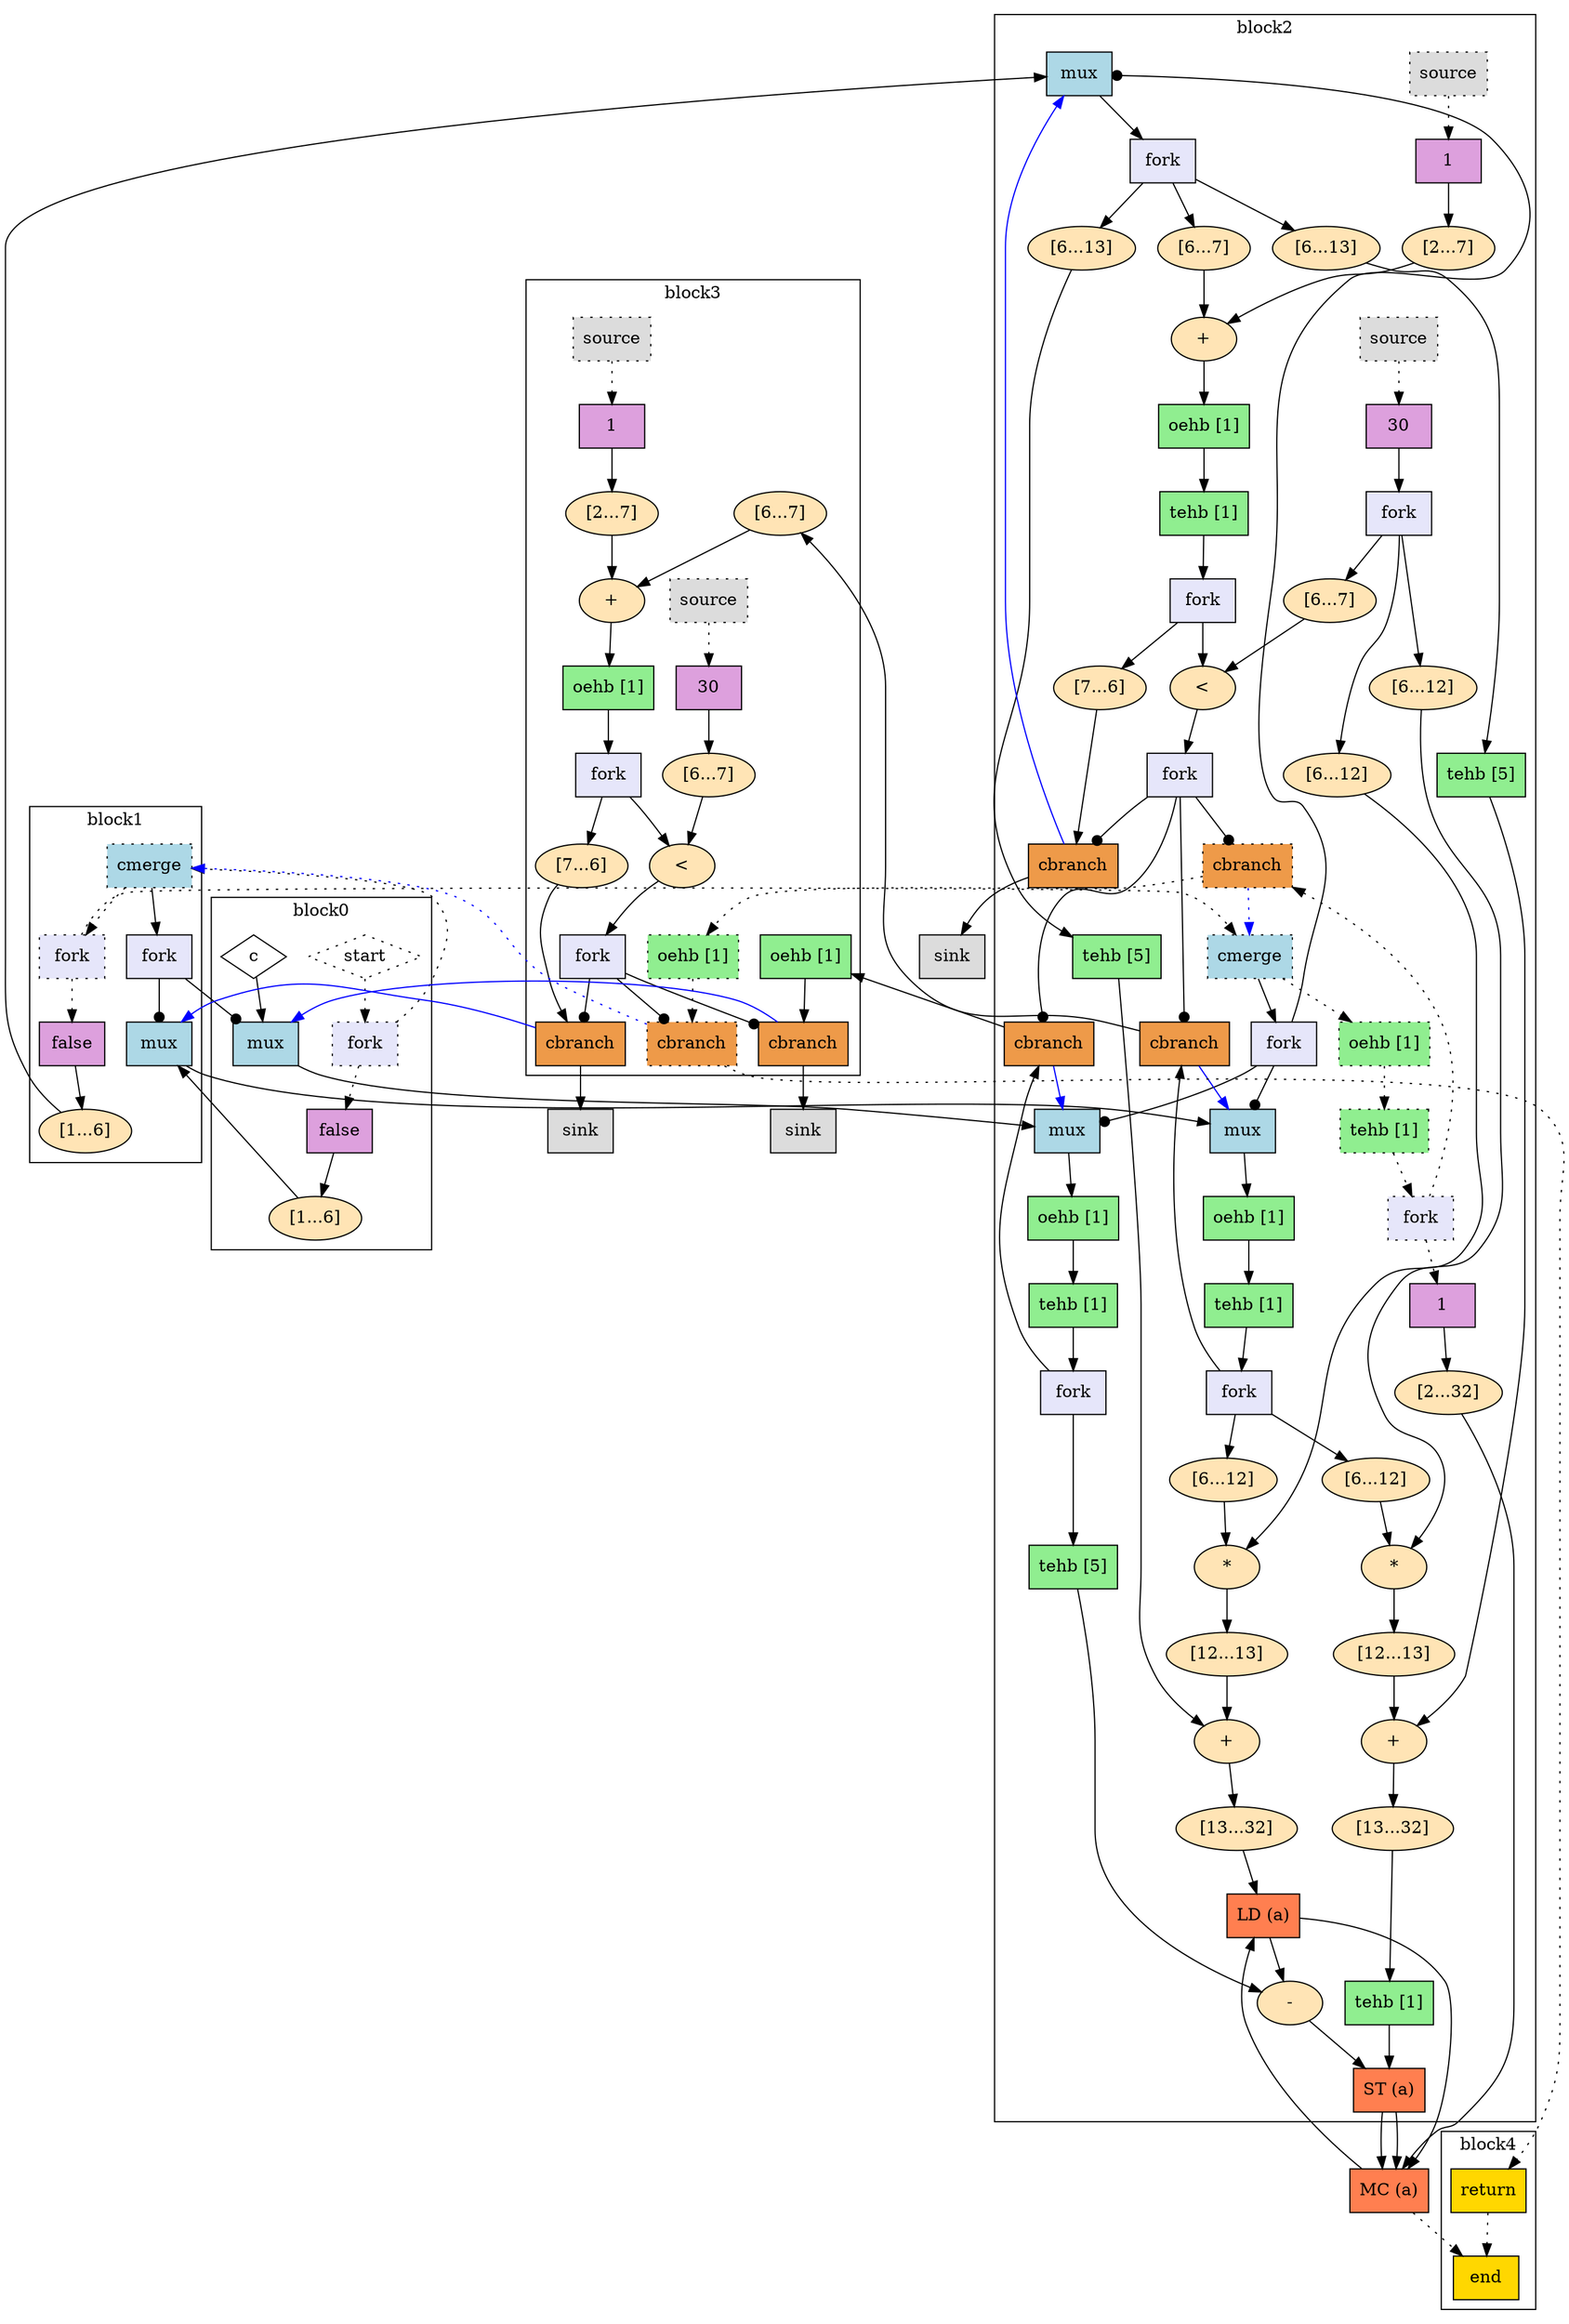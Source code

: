 Digraph G {
  splines=spline;
  compound=true; // Allow edges between clusters
  // Units/Channels in BB 0
  subgraph "cluster0" {
    label="block0"
    // Units from function arguments
    "c" [mlir_op="handshake.func", shape=diamond, label="c", style="solid", ]
    "start" [mlir_op="handshake.func", shape=diamond, label="start", style="dotted", ]
    // Units in BB 0
    "fork0" [mlir_op="handshake.fork", label="fork", fillcolor=lavender, shape="box", style="filled, dotted", ]
    "constant0" [mlir_op="handshake.constant", label="false", fillcolor=plum, shape="box", style="filled", ]
    "extsi7" [mlir_op="arith.extsi", label="[1...6]", fillcolor=moccasin, shape="oval", style="filled", ]
    // Channels from function arguments
    "c" -> "mux1" [style="solid", dir="both", arrowtail="none", arrowhead="normal", ]
    "start" -> "fork0" [style="dotted", dir="both", arrowtail="none", arrowhead="normal", ]
    // Channels in BB 0
    "fork0" -> "constant0" [style="dotted", dir="both", arrowtail="none", arrowhead="normal", ]
    "constant0" -> "extsi7" [style="solid", dir="both", arrowtail="none", arrowhead="normal", ]
  }
  // Units/Channels in BB 1
  subgraph "cluster1" {
    label="block1"
    // Units in BB 1
    "mux5" [mlir_op="handshake.mux", label="mux", fillcolor=lightblue, shape="box", style="filled", ]
    "mux1" [mlir_op="handshake.mux", label="mux", fillcolor=lightblue, shape="box", style="filled", ]
    "control_merge4" [mlir_op="handshake.control_merge", label="cmerge", fillcolor=lightblue, shape="box", style="filled, dotted", ]
    "fork1" [mlir_op="handshake.fork", label="fork", fillcolor=lavender, shape="box", style="filled", ]
    "fork2" [mlir_op="handshake.fork", label="fork", fillcolor=lavender, shape="box", style="filled, dotted", ]
    "constant1" [mlir_op="handshake.constant", label="false", fillcolor=plum, shape="box", style="filled", ]
    "extsi8" [mlir_op="arith.extsi", label="[1...6]", fillcolor=moccasin, shape="oval", style="filled", ]
    // Channels in BB 1
    "control_merge4" -> "fork2" [style="dotted", dir="both", arrowtail="none", arrowhead="normal", ]
    "control_merge4" -> "fork1" [style="solid", dir="both", arrowtail="none", arrowhead="normal", ]
    "fork1" -> "mux5" [style="solid", dir="both", arrowtail="none", arrowhead="dot", ]
    "fork1" -> "mux1" [style="solid", dir="both", arrowtail="none", arrowhead="dot", ]
    "fork2" -> "constant1" [style="dotted", dir="both", arrowtail="none", arrowhead="normal", ]
    "constant1" -> "extsi8" [style="solid", dir="both", arrowtail="none", arrowhead="normal", ]
  }
  // Units/Channels in BB 2
  subgraph "cluster2" {
    label="block2"
    // Units in BB 2
    "mux6" [mlir_op="handshake.mux", label="mux", fillcolor=lightblue, shape="box", style="filled", ]
    "fork3" [mlir_op="handshake.fork", label="fork", fillcolor=lavender, shape="box", style="filled", ]
    "extsi9" [mlir_op="arith.extsi", label="[6...13]", fillcolor=moccasin, shape="oval", style="filled", ]
    "extsi10" [mlir_op="arith.extsi", label="[6...13]", fillcolor=moccasin, shape="oval", style="filled", ]
    "extsi11" [mlir_op="arith.extsi", label="[6...7]", fillcolor=moccasin, shape="oval", style="filled", ]
    "mux3" [mlir_op="handshake.mux", label="mux", fillcolor=lightblue, shape="box", style="filled", ]
    "oehb0" [mlir_op="handshake.oehb", label="oehb [1]", fillcolor=lightgreen, shape="box", style="filled", ]
    "tehb2" [mlir_op="handshake.tehb", label="tehb [1]", fillcolor=lightgreen, shape="box", style="filled", ]
    "fork4" [mlir_op="handshake.fork", label="fork", fillcolor=lavender, shape="box", style="filled", ]
    "mux7" [mlir_op="handshake.mux", label="mux", fillcolor=lightblue, shape="box", style="filled", ]
    "oehb1" [mlir_op="handshake.oehb", label="oehb [1]", fillcolor=lightgreen, shape="box", style="filled", ]
    "tehb4" [mlir_op="handshake.tehb", label="tehb [1]", fillcolor=lightgreen, shape="box", style="filled", ]
    "fork5" [mlir_op="handshake.fork", label="fork", fillcolor=lavender, shape="box", style="filled", ]
    "extsi12" [mlir_op="arith.extsi", label="[6...12]", fillcolor=moccasin, shape="oval", style="filled", ]
    "extsi13" [mlir_op="arith.extsi", label="[6...12]", fillcolor=moccasin, shape="oval", style="filled", ]
    "control_merge5" [mlir_op="handshake.control_merge", label="cmerge", fillcolor=lightblue, shape="box", style="filled, dotted", ]
    "fork6" [mlir_op="handshake.fork", label="fork", fillcolor=lavender, shape="box", style="filled", ]
    "oehb2" [mlir_op="handshake.oehb", label="oehb [1]", fillcolor=lightgreen, shape="box", style="filled, dotted", ]
    "tehb5" [mlir_op="handshake.tehb", label="tehb [1]", fillcolor=lightgreen, shape="box", style="filled, dotted", ]
    "fork7" [mlir_op="handshake.fork", label="fork", fillcolor=lavender, shape="box", style="filled, dotted", ]
    "constant2" [mlir_op="handshake.constant", label="1", fillcolor=plum, shape="box", style="filled", ]
    "extsi2" [mlir_op="arith.extsi", label="[2...32]", fillcolor=moccasin, shape="oval", style="filled", ]
    "source0" [mlir_op="handshake.source", label="source", fillcolor=gainsboro, shape="box", style="filled, dotted", ]
    "constant8" [mlir_op="handshake.constant", label="30", fillcolor=plum, shape="box", style="filled", ]
    "fork8" [mlir_op="handshake.fork", label="fork", fillcolor=lavender, shape="box", style="filled", ]
    "extsi14" [mlir_op="arith.extsi", label="[6...12]", fillcolor=moccasin, shape="oval", style="filled", ]
    "extsi15" [mlir_op="arith.extsi", label="[6...12]", fillcolor=moccasin, shape="oval", style="filled", ]
    "extsi16" [mlir_op="arith.extsi", label="[6...7]", fillcolor=moccasin, shape="oval", style="filled", ]
    "source1" [mlir_op="handshake.source", label="source", fillcolor=gainsboro, shape="box", style="filled, dotted", ]
    "constant9" [mlir_op="handshake.constant", label="1", fillcolor=plum, shape="box", style="filled", ]
    "extsi17" [mlir_op="arith.extsi", label="[2...7]", fillcolor=moccasin, shape="oval", style="filled", ]
    "muli2" [mlir_op="arith.muli", label="*", fillcolor=moccasin, shape="oval", style="filled", ]
    "extsi18" [mlir_op="arith.extsi", label="[12...13]", fillcolor=moccasin, shape="oval", style="filled", ]
    "tehb1" [mlir_op="handshake.tehb", label="tehb [5]", fillcolor=lightgreen, shape="box", style="filled", ]
    "addi4" [mlir_op="arith.addi", label="+", fillcolor=moccasin, shape="oval", style="filled", ]
    "extsi19" [mlir_op="arith.extsi", label="[13...32]", fillcolor=moccasin, shape="oval", style="filled", ]
    "mc_load0" [mlir_op="handshake.mc_load", label="LD (a)", fillcolor=coral, shape="box", style="filled", ]
    "tehb3" [mlir_op="handshake.tehb", label="tehb [5]", fillcolor=lightgreen, shape="box", style="filled", ]
    "subi0" [mlir_op="arith.subi", label="-", fillcolor=moccasin, shape="oval", style="filled", ]
    "muli3" [mlir_op="arith.muli", label="*", fillcolor=moccasin, shape="oval", style="filled", ]
    "extsi20" [mlir_op="arith.extsi", label="[12...13]", fillcolor=moccasin, shape="oval", style="filled", ]
    "tehb0" [mlir_op="handshake.tehb", label="tehb [5]", fillcolor=lightgreen, shape="box", style="filled", ]
    "addi5" [mlir_op="arith.addi", label="+", fillcolor=moccasin, shape="oval", style="filled", ]
    "extsi21" [mlir_op="arith.extsi", label="[13...32]", fillcolor=moccasin, shape="oval", style="filled", ]
    "tehb6" [mlir_op="handshake.tehb", label="tehb [1]", fillcolor=lightgreen, shape="box", style="filled", ]
    "mc_store0" [mlir_op="handshake.mc_store", label="ST (a)", fillcolor=coral, shape="box", style="filled", ]
    "addi6" [mlir_op="arith.addi", label="+", fillcolor=moccasin, shape="oval", style="filled", ]
    "oehb3" [mlir_op="handshake.oehb", label="oehb [1]", fillcolor=lightgreen, shape="box", style="filled", ]
    "tehb7" [mlir_op="handshake.tehb", label="tehb [1]", fillcolor=lightgreen, shape="box", style="filled", ]
    "fork9" [mlir_op="handshake.fork", label="fork", fillcolor=lavender, shape="box", style="filled", ]
    "trunci0" [mlir_op="arith.trunci", label="[7...6]", fillcolor=moccasin, shape="oval", style="filled", ]
    "cmpi2" [mlir_op="arith.cmpi<", label="<", fillcolor=moccasin, shape="oval", style="filled", ]
    "fork10" [mlir_op="handshake.fork", label="fork", fillcolor=lavender, shape="box", style="filled", ]
    "cond_br0" [mlir_op="handshake.cond_br", label="cbranch", fillcolor=tan2, shape="box", style="filled", ]
    "cond_br3" [mlir_op="handshake.cond_br", label="cbranch", fillcolor=tan2, shape="box", style="filled", ]
    "cond_br1" [mlir_op="handshake.cond_br", label="cbranch", fillcolor=tan2, shape="box", style="filled", ]
    "cond_br5" [mlir_op="handshake.cond_br", label="cbranch", fillcolor=tan2, shape="box", style="filled, dotted", ]
    // Channels in BB 2
    "mux6" -> "fork3" [style="solid", dir="both", arrowtail="none", arrowhead="normal", ]
    "fork3" -> "extsi9" [style="solid", dir="both", arrowtail="none", arrowhead="normal", ]
    "fork3" -> "extsi10" [style="solid", dir="both", arrowtail="none", arrowhead="normal", ]
    "fork3" -> "extsi11" [style="solid", dir="both", arrowtail="none", arrowhead="normal", ]
    "extsi9" -> "tehb0" [style="solid", dir="both", arrowtail="none", arrowhead="normal", ]
    "extsi10" -> "tehb1" [style="solid", dir="both", arrowtail="none", arrowhead="normal", ]
    "extsi11" -> "addi6" [style="solid", dir="both", arrowtail="none", arrowhead="normal", ]
    "mux3" -> "oehb0" [style="solid", dir="both", arrowtail="none", arrowhead="normal", ]
    "oehb0" -> "tehb2" [style="solid", dir="both", arrowtail="none", arrowhead="normal", ]
    "tehb2" -> "fork4" [style="solid", dir="both", arrowtail="none", arrowhead="normal", ]
    "fork4" -> "cond_br3" [style="solid", dir="both", arrowtail="none", arrowhead="normal", ]
    "fork4" -> "tehb3" [style="solid", dir="both", arrowtail="none", arrowhead="normal", ]
    "mux7" -> "oehb1" [style="solid", dir="both", arrowtail="none", arrowhead="normal", ]
    "oehb1" -> "tehb4" [style="solid", dir="both", arrowtail="none", arrowhead="normal", ]
    "tehb4" -> "fork5" [style="solid", dir="both", arrowtail="none", arrowhead="normal", ]
    "fork5" -> "cond_br1" [style="solid", dir="both", arrowtail="none", arrowhead="normal", ]
    "fork5" -> "extsi12" [style="solid", dir="both", arrowtail="none", arrowhead="normal", ]
    "fork5" -> "extsi13" [style="solid", dir="both", arrowtail="none", arrowhead="normal", ]
    "extsi12" -> "muli3" [style="solid", dir="both", arrowtail="none", arrowhead="normal", ]
    "extsi13" -> "muli2" [style="solid", dir="both", arrowtail="none", arrowhead="normal", ]
    "control_merge5" -> "oehb2" [style="dotted", dir="both", arrowtail="none", arrowhead="normal", ]
    "control_merge5" -> "fork6" [style="solid", dir="both", arrowtail="none", arrowhead="normal", ]
    "fork6" -> "mux7" [style="solid", dir="both", arrowtail="none", arrowhead="dot", ]
    "fork6" -> "mux6" [style="solid", dir="both", arrowtail="none", arrowhead="dot", ]
    "fork6" -> "mux3" [style="solid", dir="both", arrowtail="none", arrowhead="dot", ]
    "oehb2" -> "tehb5" [style="dotted", dir="both", arrowtail="none", arrowhead="normal", ]
    "tehb5" -> "fork7" [style="dotted", dir="both", arrowtail="none", arrowhead="normal", ]
    "fork7" -> "cond_br5" [style="dotted", dir="both", arrowtail="none", arrowhead="normal", ]
    "fork7" -> "constant2" [style="dotted", dir="both", arrowtail="none", arrowhead="normal", ]
    "constant2" -> "extsi2" [style="solid", dir="both", arrowtail="none", arrowhead="normal", ]
    "source0" -> "constant8" [style="dotted", dir="both", arrowtail="none", arrowhead="normal", ]
    "constant8" -> "fork8" [style="solid", dir="both", arrowtail="none", arrowhead="normal", ]
    "fork8" -> "extsi14" [style="solid", dir="both", arrowtail="none", arrowhead="normal", ]
    "fork8" -> "extsi15" [style="solid", dir="both", arrowtail="none", arrowhead="normal", ]
    "fork8" -> "extsi16" [style="solid", dir="both", arrowtail="none", arrowhead="normal", ]
    "extsi14" -> "muli3" [style="solid", dir="both", arrowtail="none", arrowhead="normal", ]
    "extsi15" -> "muli2" [style="solid", dir="both", arrowtail="none", arrowhead="normal", ]
    "extsi16" -> "cmpi2" [style="solid", dir="both", arrowtail="none", arrowhead="normal", ]
    "source1" -> "constant9" [style="dotted", dir="both", arrowtail="none", arrowhead="normal", ]
    "constant9" -> "extsi17" [style="solid", dir="both", arrowtail="none", arrowhead="normal", ]
    "extsi17" -> "addi6" [style="solid", dir="both", arrowtail="none", arrowhead="normal", ]
    "muli2" -> "extsi18" [style="solid", dir="both", arrowtail="none", arrowhead="normal", ]
    "extsi18" -> "addi4" [style="solid", dir="both", arrowtail="none", arrowhead="normal", ]
    "tehb1" -> "addi4" [style="solid", dir="both", arrowtail="none", arrowhead="normal", ]
    "addi4" -> "extsi19" [style="solid", dir="both", arrowtail="none", arrowhead="normal", ]
    "extsi19" -> "mc_load0" [style="solid", dir="both", arrowtail="none", arrowhead="normal", ]
    "mc_load0" -> "subi0" [style="solid", dir="both", arrowtail="none", arrowhead="normal", ]
    "tehb3" -> "subi0" [style="solid", dir="both", arrowtail="none", arrowhead="normal", ]
    "subi0" -> "mc_store0" [style="solid", dir="both", arrowtail="none", arrowhead="normal", ]
    "muli3" -> "extsi20" [style="solid", dir="both", arrowtail="none", arrowhead="normal", ]
    "extsi20" -> "addi5" [style="solid", dir="both", arrowtail="none", arrowhead="normal", ]
    "tehb0" -> "addi5" [style="solid", dir="both", arrowtail="none", arrowhead="normal", ]
    "addi5" -> "extsi21" [style="solid", dir="both", arrowtail="none", arrowhead="normal", ]
    "extsi21" -> "tehb6" [style="solid", dir="both", arrowtail="none", arrowhead="normal", ]
    "tehb6" -> "mc_store0" [style="solid", dir="both", arrowtail="none", arrowhead="normal", ]
    "addi6" -> "oehb3" [style="solid", dir="both", arrowtail="none", arrowhead="normal", ]
    "oehb3" -> "tehb7" [style="solid", dir="both", arrowtail="none", arrowhead="normal", ]
    "tehb7" -> "fork9" [style="solid", dir="both", arrowtail="none", arrowhead="normal", ]
    "fork9" -> "trunci0" [style="solid", dir="both", arrowtail="none", arrowhead="normal", ]
    "fork9" -> "cmpi2" [style="solid", dir="both", arrowtail="none", arrowhead="normal", ]
    "trunci0" -> "cond_br0" [style="solid", dir="both", arrowtail="none", arrowhead="normal", ]
    "cmpi2" -> "fork10" [style="solid", dir="both", arrowtail="none", arrowhead="normal", ]
    "fork10" -> "cond_br0" [style="solid", dir="both", arrowtail="none", arrowhead="dot", ]
    "fork10" -> "cond_br1" [style="solid", dir="both", arrowtail="none", arrowhead="dot", ]
    "fork10" -> "cond_br3" [style="solid", dir="both", arrowtail="none", arrowhead="dot", ]
    "fork10" -> "cond_br5" [style="solid", dir="both", arrowtail="none", arrowhead="dot", ]
    "cond_br0" -> "mux6" [style="solid", dir="both", arrowtail="none", arrowhead="normal",  color="blue"]
    "cond_br3" -> "mux3" [style="solid", dir="both", arrowtail="none", arrowhead="normal",  color="blue"]
    "cond_br1" -> "mux7" [style="solid", dir="both", arrowtail="none", arrowhead="normal",  color="blue"]
    "cond_br5" -> "control_merge5" [style="dotted", dir="both", arrowtail="none", arrowhead="normal",  color="blue"]
  }
  // Units/Channels in BB 3
  subgraph "cluster3" {
    label="block3"
    // Units in BB 3
    "extsi22" [mlir_op="arith.extsi", label="[6...7]", fillcolor=moccasin, shape="oval", style="filled", ]
    "oehb4" [mlir_op="handshake.oehb", label="oehb [1]", fillcolor=lightgreen, shape="box", style="filled, dotted", ]
    "source2" [mlir_op="handshake.source", label="source", fillcolor=gainsboro, shape="box", style="filled, dotted", ]
    "constant10" [mlir_op="handshake.constant", label="30", fillcolor=plum, shape="box", style="filled", ]
    "extsi23" [mlir_op="arith.extsi", label="[6...7]", fillcolor=moccasin, shape="oval", style="filled", ]
    "source3" [mlir_op="handshake.source", label="source", fillcolor=gainsboro, shape="box", style="filled, dotted", ]
    "constant11" [mlir_op="handshake.constant", label="1", fillcolor=plum, shape="box", style="filled", ]
    "extsi24" [mlir_op="arith.extsi", label="[2...7]", fillcolor=moccasin, shape="oval", style="filled", ]
    "addi7" [mlir_op="arith.addi", label="+", fillcolor=moccasin, shape="oval", style="filled", ]
    "oehb6" [mlir_op="handshake.oehb", label="oehb [1]", fillcolor=lightgreen, shape="box", style="filled", ]
    "fork11" [mlir_op="handshake.fork", label="fork", fillcolor=lavender, shape="box", style="filled", ]
    "trunci1" [mlir_op="arith.trunci", label="[7...6]", fillcolor=moccasin, shape="oval", style="filled", ]
    "cmpi3" [mlir_op="arith.cmpi<", label="<", fillcolor=moccasin, shape="oval", style="filled", ]
    "fork12" [mlir_op="handshake.fork", label="fork", fillcolor=lavender, shape="box", style="filled", ]
    "cond_br9" [mlir_op="handshake.cond_br", label="cbranch", fillcolor=tan2, shape="box", style="filled", ]
    "oehb5" [mlir_op="handshake.oehb", label="oehb [1]", fillcolor=lightgreen, shape="box", style="filled", ]
    "cond_br7" [mlir_op="handshake.cond_br", label="cbranch", fillcolor=tan2, shape="box", style="filled", ]
    "cond_br8" [mlir_op="handshake.cond_br", label="cbranch", fillcolor=tan2, shape="box", style="filled, dotted", ]
    // Channels in BB 3
    "extsi22" -> "addi7" [style="solid", dir="both", arrowtail="none", arrowhead="normal", ]
    "oehb4" -> "cond_br8" [style="dotted", dir="both", arrowtail="none", arrowhead="normal", ]
    "source2" -> "constant10" [style="dotted", dir="both", arrowtail="none", arrowhead="normal", ]
    "constant10" -> "extsi23" [style="solid", dir="both", arrowtail="none", arrowhead="normal", ]
    "extsi23" -> "cmpi3" [style="solid", dir="both", arrowtail="none", arrowhead="normal", ]
    "source3" -> "constant11" [style="dotted", dir="both", arrowtail="none", arrowhead="normal", ]
    "constant11" -> "extsi24" [style="solid", dir="both", arrowtail="none", arrowhead="normal", ]
    "extsi24" -> "addi7" [style="solid", dir="both", arrowtail="none", arrowhead="normal", ]
    "addi7" -> "oehb6" [style="solid", dir="both", arrowtail="none", arrowhead="normal", ]
    "oehb6" -> "fork11" [style="solid", dir="both", arrowtail="none", arrowhead="normal", ]
    "fork11" -> "trunci1" [style="solid", dir="both", arrowtail="none", arrowhead="normal", ]
    "fork11" -> "cmpi3" [style="solid", dir="both", arrowtail="none", arrowhead="normal", ]
    "trunci1" -> "cond_br9" [style="solid", dir="both", arrowtail="none", arrowhead="normal", ]
    "cmpi3" -> "fork12" [style="solid", dir="both", arrowtail="none", arrowhead="normal", ]
    "fork12" -> "cond_br9" [style="solid", dir="both", arrowtail="none", arrowhead="dot", ]
    "fork12" -> "cond_br7" [style="solid", dir="both", arrowtail="none", arrowhead="dot", ]
    "fork12" -> "cond_br8" [style="solid", dir="both", arrowtail="none", arrowhead="dot", ]
    "oehb5" -> "cond_br7" [style="solid", dir="both", arrowtail="none", arrowhead="normal", ]
  }
  // Units/Channels in BB 4
  subgraph "cluster4" {
    label="block4"
    // Units in BB 4
    "return1" [mlir_op="handshake.return", label="return", fillcolor=gold, shape="box", style="filled", ]
    "end1" [mlir_op="handshake.end", label="end", fillcolor=gold, shape="box", style="filled", ]
    // Channels in BB 4
    "return1" -> "end1" [style="dotted", dir="both", arrowtail="none", arrowhead="normal", ]
  }
  // Units outside of all basic blocks
  "mem_controller0" [mlir_op="handshake.mem_controller", label="MC (a)", fillcolor=coral, shape="box", style="filled", ]
  "sink0" [mlir_op="handshake.sink", label="sink", fillcolor=gainsboro, shape="box", style="filled", ]
  "sink1" [mlir_op="handshake.sink", label="sink", fillcolor=gainsboro, shape="box", style="filled", ]
  "sink2" [mlir_op="handshake.sink", label="sink", fillcolor=gainsboro, shape="box", style="filled", ]
  // Channels outgoing of BB 0
  "fork0" -> "control_merge4" [style="dotted", dir="both", arrowtail="none", arrowhead="normal", ]
  "extsi7" -> "mux5" [style="solid", dir="both", arrowtail="none", arrowhead="normal", ]
  // Channels outgoing of BB 1
  "mux5" -> "mux7" [style="solid", dir="both", arrowtail="none", arrowhead="normal", ]
  "mux1" -> "mux3" [style="solid", dir="both", arrowtail="none", arrowhead="normal", ]
  "fork2" -> "control_merge5" [style="dotted", dir="both", arrowtail="none", arrowhead="normal", ]
  "extsi8" -> "mux6" [style="solid", dir="both", arrowtail="none", arrowhead="normal", ]
  // Channels outgoing of BB 2
  "extsi2" -> "mem_controller0" [style="solid", dir="both", arrowtail="none", arrowhead="normal", ]
  "mc_load0" -> "mem_controller0" [style="solid", dir="both", arrowtail="none", arrowhead="normal", ]
  "mc_store0" -> "mem_controller0" [style="solid", dir="both", arrowtail="none", arrowhead="normal", ]
  "mc_store0" -> "mem_controller0" [style="solid", dir="both", arrowtail="none", arrowhead="normal", ]
  "cond_br0" -> "sink0" [style="solid", dir="both", arrowtail="none", arrowhead="normal", ]
  "cond_br3" -> "oehb5" [style="solid", dir="both", arrowtail="none", arrowhead="normal", ]
  "cond_br1" -> "extsi22" [style="solid", dir="both", arrowtail="none", arrowhead="normal", ]
  "cond_br5" -> "oehb4" [style="dotted", dir="both", arrowtail="none", arrowhead="normal", ]
  // Channels outgoing of BB 3
  "cond_br9" -> "mux5" [style="solid", dir="both", arrowtail="none", arrowhead="normal",  color="blue"]
  "cond_br9" -> "sink1" [style="solid", dir="both", arrowtail="none", arrowhead="normal", ]
  "cond_br7" -> "mux1" [style="solid", dir="both", arrowtail="none", arrowhead="normal",  color="blue"]
  "cond_br7" -> "sink2" [style="solid", dir="both", arrowtail="none", arrowhead="normal", ]
  "cond_br8" -> "control_merge4" [style="dotted", dir="both", arrowtail="none", arrowhead="normal",  color="blue"]
  "cond_br8" -> "return1" [style="dotted", dir="both", arrowtail="none", arrowhead="normal", ]
  // Channels outside of all basic blocks
  "mem_controller0" -> "mc_load0" [style="solid", dir="both", arrowtail="none", arrowhead="normal", ]
  "mem_controller0" -> "end1" [style="dotted", dir="both", arrowtail="none", arrowhead="normal", ]
}
